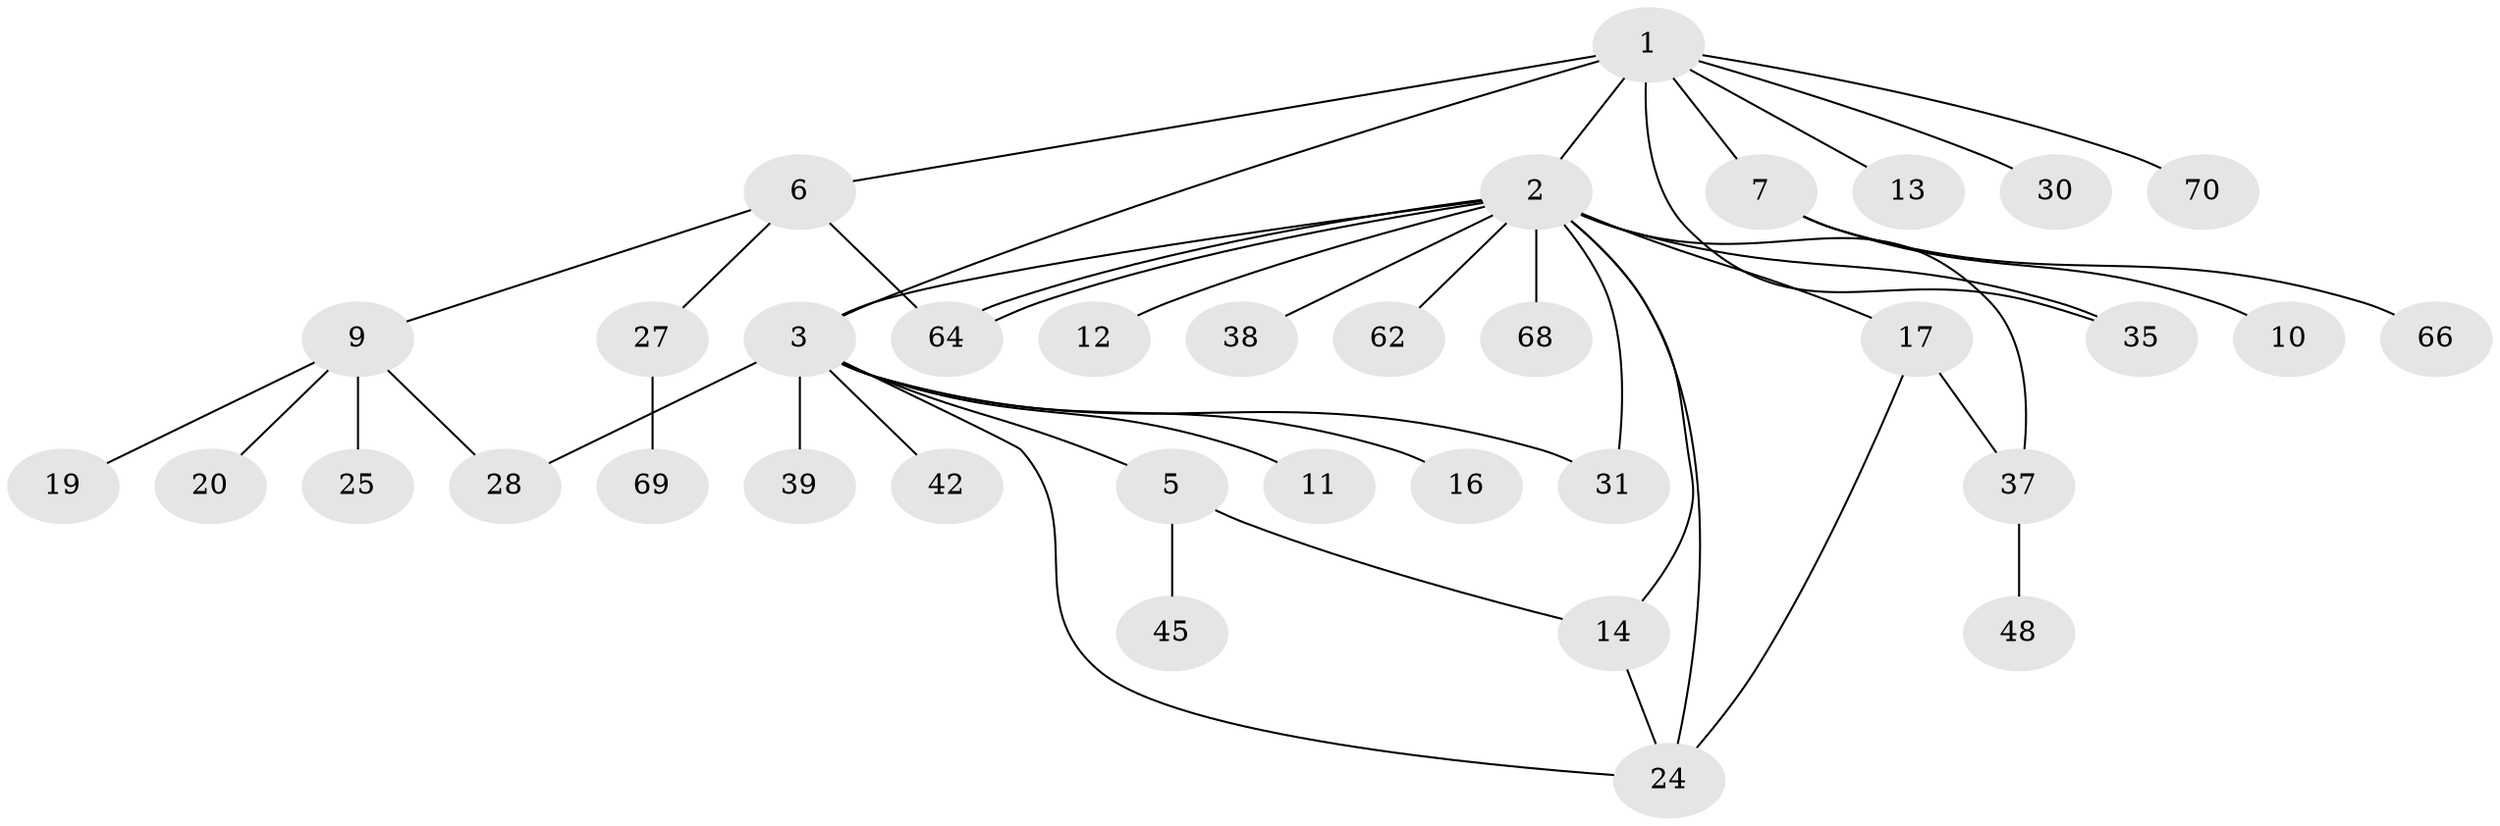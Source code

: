 // original degree distribution, {10: 0.014084507042253521, 15: 0.014084507042253521, 14: 0.014084507042253521, 2: 0.18309859154929578, 3: 0.18309859154929578, 5: 0.04225352112676056, 1: 0.5211267605633803, 4: 0.014084507042253521, 6: 0.014084507042253521}
// Generated by graph-tools (version 1.1) at 2025/14/03/09/25 04:14:42]
// undirected, 35 vertices, 45 edges
graph export_dot {
graph [start="1"]
  node [color=gray90,style=filled];
  1 [super="+4"];
  2 [super="+18"];
  3 [super="+15+36+23+49+55+21+33"];
  5;
  6 [super="+8"];
  7;
  9;
  10 [super="+65+47"];
  11;
  12;
  13;
  14 [super="+29+40"];
  16;
  17;
  19;
  20;
  24 [super="+32"];
  25;
  27 [super="+52"];
  28 [super="+34+61"];
  30 [super="+53"];
  31;
  35 [super="+63+50"];
  37 [super="+44"];
  38 [super="+41"];
  39 [super="+59"];
  42 [super="+43+46"];
  45;
  48;
  62;
  64;
  66;
  68;
  69;
  70;
  1 -- 2;
  1 -- 3 [weight=2];
  1 -- 6;
  1 -- 7;
  1 -- 13;
  1 -- 30;
  1 -- 70;
  1 -- 35;
  2 -- 12;
  2 -- 14;
  2 -- 17;
  2 -- 24;
  2 -- 31;
  2 -- 35;
  2 -- 38;
  2 -- 62;
  2 -- 64;
  2 -- 64;
  2 -- 68;
  2 -- 3;
  2 -- 37;
  3 -- 5;
  3 -- 11;
  3 -- 16;
  3 -- 39;
  3 -- 42;
  3 -- 28;
  3 -- 31;
  3 -- 24;
  5 -- 45;
  5 -- 14;
  6 -- 9;
  6 -- 27;
  6 -- 64;
  7 -- 10;
  7 -- 66;
  9 -- 19;
  9 -- 20;
  9 -- 25;
  9 -- 28;
  14 -- 24;
  17 -- 37;
  17 -- 24;
  27 -- 69;
  37 -- 48;
}
